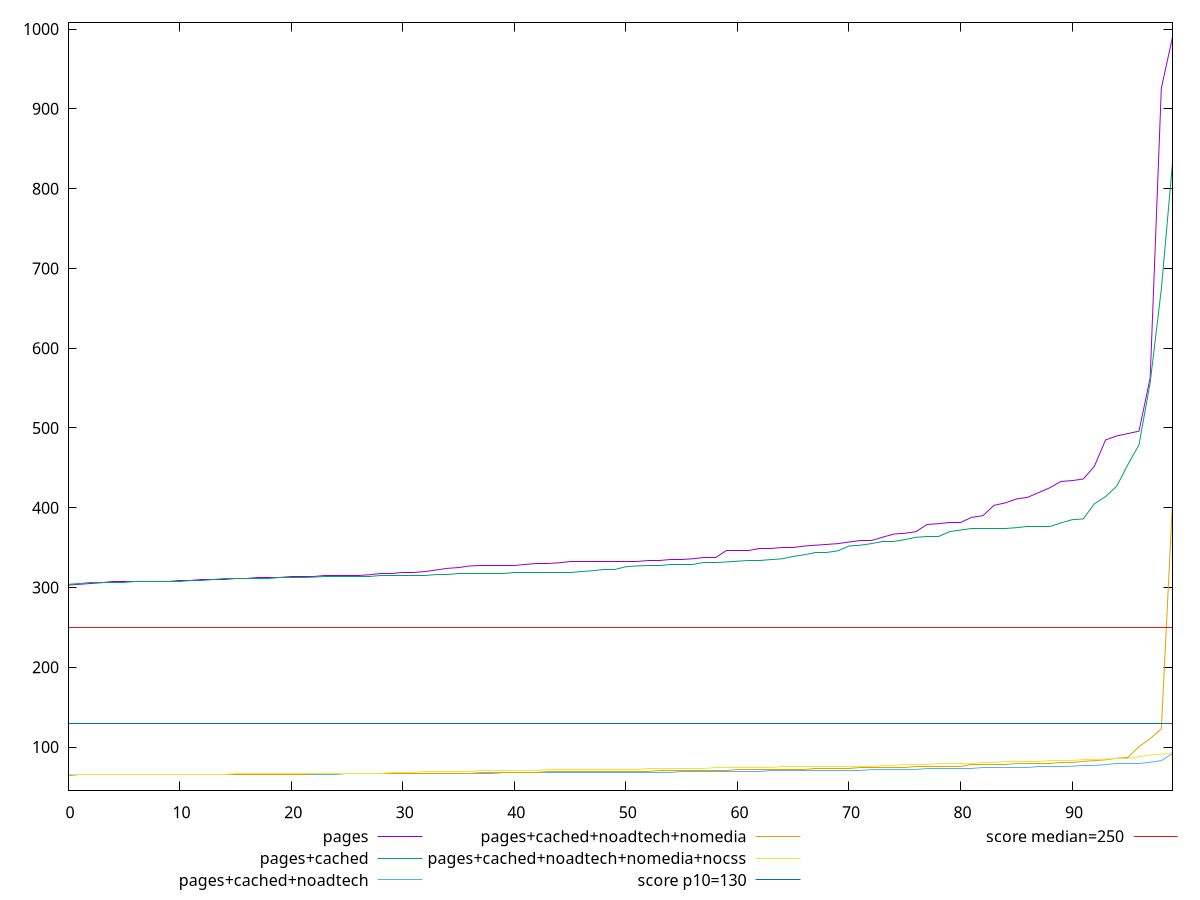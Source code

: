 reset

$pages <<EOF
0 303.0000000000009
1 304
2 305
3 305.9999999999991
4 307
5 307
6 307
7 308
8 308
9 308.0000000000009
10 309
11 309
12 310
13 310
14 310
15 311
16 311.0000000000009
17 312.9999999999991
18 313
19 313
20 313.9999999999991
21 314
22 314
23 315
24 315
25 315
26 315
27 316
28 317.9999999999982
29 318
30 319
31 319
32 320
33 322
34 324.0000000000009
35 324.9999999999991
36 327
37 327.9999999999991
38 328
39 328
40 328
41 329
42 329.9999999999991
43 330
44 331
45 332
46 332
47 332.0000000000009
48 332.9999999999991
49 333
50 333
51 333
52 333.9999999999991
53 334
54 335
55 335
56 336
57 336.9999999999991
58 337.0000000000009
59 346
60 346
61 346
62 348.9999999999991
63 349
64 350
65 350
66 352
67 353.0000000000009
68 353.9999999999991
69 355.0000000000009
70 356.9999999999991
71 359
72 359
73 363
74 367.0000000000009
75 368
76 370
77 379
78 380
79 381
80 381
81 388
82 390.0000000000009
83 403
84 406
85 411
86 413
87 419
88 424.9999999999991
89 433
90 434.0000000000009
91 436
92 452
93 485
94 490
95 492.9999999999991
96 496
97 563.0000000000009
98 926.0000000000018
99 989.9999999999982
EOF

$pagesCached <<EOF
0 304
1 305.0000000000009
2 305.9999999999991
3 305.9999999999991
4 306
5 306.0000000000009
6 307
7 307
8 307.9999999999991
9 308
10 308.0000000000009
11 308.9999999999991
12 309
13 310
14 311
15 311
16 311
17 311
18 311.0000000000009
19 312
20 312
21 312
22 313.0000000000009
23 314
24 314
25 314
26 314
27 314.0000000000009
28 314.9999999999991
29 315
30 315
31 315.0000000000009
32 315.0000000000009
33 315.9999999999991
34 316
35 316.9999999999991
36 317
37 317.0000000000009
38 317.9999999999991
39 317.9999999999991
40 319
41 319
42 319
43 319
44 319
45 319.0000000000009
46 320.0000000000009
47 321
48 322
49 322
50 326
51 327
52 327.9999999999991
53 328
54 328.9999999999991
55 329
56 329.0000000000009
57 331
58 331.0000000000009
59 332
60 332.9999999999991
61 333.9999999999991
62 334
63 334.9999999999991
64 336
65 339
66 340.9999999999991
67 344
68 344
69 346
70 352
71 353
72 355.0000000000009
73 358
74 358
75 360
76 362.9999999999991
77 364
78 364
79 370.0000000000009
80 372
81 373.9999999999982
82 373.9999999999991
83 374.0000000000009
84 374.0000000000009
85 375
86 376.9999999999991
87 377
88 377.0000000000009
89 381
90 385
91 385.9999999999991
92 404.9999999999991
93 413.9999999999991
94 427
95 454
96 479
97 557
98 674
99 832
EOF

$pagesCachedNoadtech <<EOF
0 64
1 65
2 65
3 65
4 65
5 65
6 65
7 65
8 65
9 65
10 66
11 66
12 66
13 66
14 66
15 66
16 66
17 66
18 66
19 66
20 66
21 66
22 66
23 66
24 66
25 67
26 67
27 67
28 67
29 67
30 67
31 67
32 67
33 67
34 67
35 67
36 67
37 67
38 67
39 68
40 68
41 68
42 68
43 68
44 68
45 68
46 68
47 68
48 68
49 68
50 68
51 68
52 68
53 68
54 68
55 69
56 69
57 69
58 69
59 69
60 69
61 69
62 69
63 70
64 70
65 70
66 70
67 70
68 71
69 71
70 71
71 71
72 72
73 72
74 72
75 72
76 72
77 73
78 73
79 73
80 73
81 73
82 74
83 74
84 74
85 74
86 74
87 75
88 75
89 75
90 76
91 77
92 77
93 78
94 79
95 79
96 79
97 81
98 83
99 92
EOF

$pagesCachedNoadtechNomedia <<EOF
0 65
1 65
2 65
3 65
4 65
5 65
6 66
7 66
8 66
9 66
10 66
11 66
12 66
13 66
14 66
15 66
16 66
17 66
18 66
19 66
20 66
21 66
22 67
23 67
24 67
25 67
26 67
27 67
28 67
29 67
30 67
31 67
32 67
33 67
34 67
35 67
36 67
37 68
38 68
39 68
40 68
41 68
42 68
43 69
44 69
45 69
46 69
47 69
48 69
49 69
50 69
51 69
52 69
53 70
54 70
55 70
56 71
57 71
58 71
59 71
60 72
61 72
62 72
63 72
64 72
65 72
66 72
67 73
68 73
69 73
70 73
71 74
72 74
73 74
74 74
75 74
76 75
77 75
78 76
79 76
80 76
81 78
82 78
83 78
84 78
85 79
86 79
87 80
88 80
89 81
90 81
91 82
92 83
93 84
94 86
95 87
96 100.5
97 110.5
98 123
99 407
EOF

$pagesCachedNoadtechNomediaNocss <<EOF
0 65
1 65
2 65
3 66
4 66
5 66
6 66
7 66
8 66
9 66
10 66
11 66
12 66
13 66
14 66
15 67
16 67
17 67
18 67
19 67
20 67
21 67
22 67
23 67
24 67
25 67
26 67
27 67
28 67
29 68
30 68
31 68
32 69
33 69
34 69
35 69
36 69
37 70
38 70
39 70
40 71
41 71
42 71
43 72
44 72
45 72
46 72
47 72
48 72
49 72
50 72
51 72
52 73
53 73
54 73
55 73
56 73
57 73
58 74
59 74
60 74
61 74
62 74
63 74
64 75
65 75
66 75
67 75
68 76
69 76
70 76
71 76
72 76
73 77
74 77
75 78
76 78
77 78
78 79
79 79
80 80
81 80
82 81
83 81
84 82
85 82
86 82
87 82
88 83
89 83
90 83
91 84
92 84
93 85
94 86
95 86
96 88
97 90
98 91
99 93
EOF

set key outside below
set xrange [0:99]
set yrange [45.48000000000003:1008.5199999999982]
set trange [45.48000000000003:1008.5199999999982]
set terminal svg size 640, 580 enhanced background rgb 'white'
set output "report_0_00242021-02-20T12:25:28.543Z/max-potential-fid/comparison/sorted/all_raw.svg"

plot $pages title "pages" with line, \
     $pagesCached title "pages+cached" with line, \
     $pagesCachedNoadtech title "pages+cached+noadtech" with line, \
     $pagesCachedNoadtechNomedia title "pages+cached+noadtech+nomedia" with line, \
     $pagesCachedNoadtechNomediaNocss title "pages+cached+noadtech+nomedia+nocss" with line, \
     130 title "score p10=130", \
     250 title "score median=250"

reset
